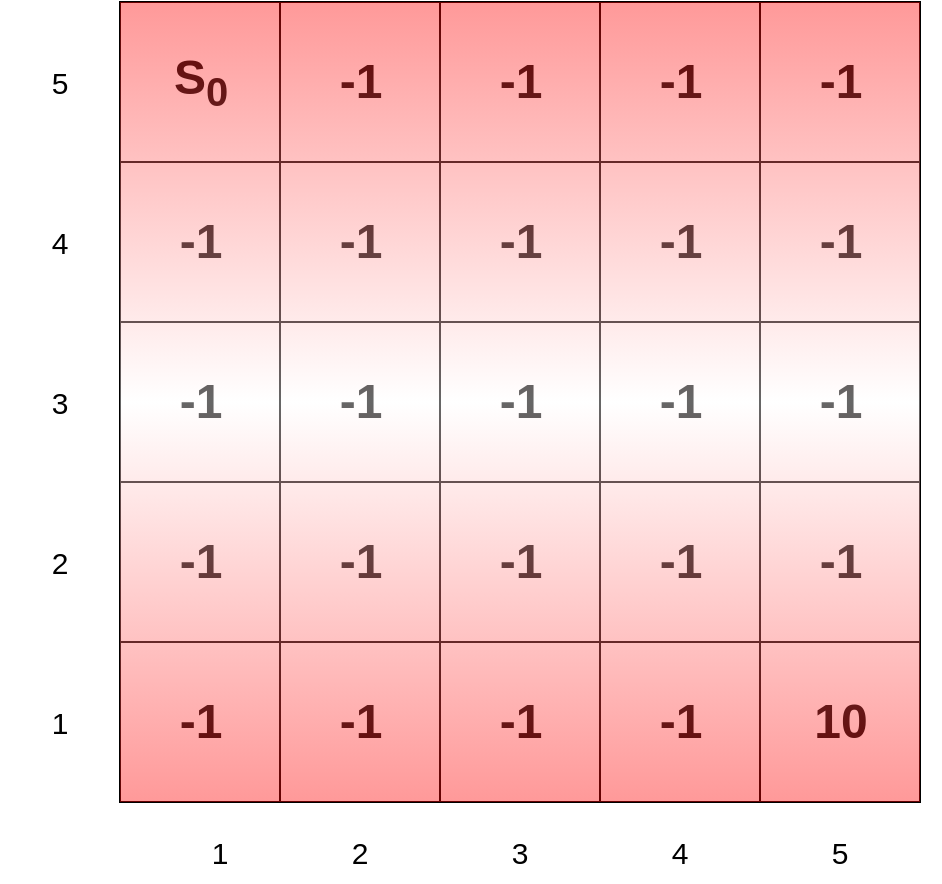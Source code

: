 <mxfile version="17.4.0" type="device"><diagram id="5wBdGJ2ysbwKB-7v7TTx" name="Page-1"><mxGraphModel dx="1237" dy="641" grid="1" gridSize="10" guides="1" tooltips="1" connect="1" arrows="1" fold="1" page="1" pageScale="1" pageWidth="1100" pageHeight="850" math="0" shadow="0"><root><mxCell id="0"/><mxCell id="1" parent="0"/><mxCell id="qGLIQyCbfts0gsak0MRq-1" value="" style="whiteSpace=wrap;html=1;aspect=fixed;" vertex="1" parent="1"><mxGeometry x="240" y="320" width="80" height="80" as="geometry"/></mxCell><mxCell id="qGLIQyCbfts0gsak0MRq-2" value="" style="whiteSpace=wrap;html=1;aspect=fixed;" vertex="1" parent="1"><mxGeometry x="320" y="320" width="80" height="80" as="geometry"/></mxCell><mxCell id="qGLIQyCbfts0gsak0MRq-4" value="" style="whiteSpace=wrap;html=1;aspect=fixed;" vertex="1" parent="1"><mxGeometry x="400" y="320" width="80" height="80" as="geometry"/></mxCell><mxCell id="qGLIQyCbfts0gsak0MRq-5" value="" style="whiteSpace=wrap;html=1;aspect=fixed;" vertex="1" parent="1"><mxGeometry x="480" y="320" width="80" height="80" as="geometry"/></mxCell><mxCell id="qGLIQyCbfts0gsak0MRq-6" value="" style="whiteSpace=wrap;html=1;aspect=fixed;" vertex="1" parent="1"><mxGeometry x="560" y="320" width="80" height="80" as="geometry"/></mxCell><mxCell id="qGLIQyCbfts0gsak0MRq-7" value="S&lt;sub&gt;0&lt;/sub&gt;" style="text;strokeColor=none;fillColor=none;html=1;fontSize=24;fontStyle=1;verticalAlign=middle;align=center;" vertex="1" parent="1"><mxGeometry x="230" y="340" width="100" height="40" as="geometry"/></mxCell><mxCell id="qGLIQyCbfts0gsak0MRq-9" value="-1" style="text;strokeColor=none;fillColor=none;html=1;fontSize=24;fontStyle=1;verticalAlign=middle;align=center;" vertex="1" parent="1"><mxGeometry x="310" y="340" width="100" height="40" as="geometry"/></mxCell><mxCell id="qGLIQyCbfts0gsak0MRq-10" value="-1" style="text;strokeColor=none;fillColor=none;html=1;fontSize=24;fontStyle=1;verticalAlign=middle;align=center;" vertex="1" parent="1"><mxGeometry x="550" y="340" width="100" height="40" as="geometry"/></mxCell><mxCell id="qGLIQyCbfts0gsak0MRq-11" value="-1" style="text;strokeColor=none;fillColor=none;html=1;fontSize=24;fontStyle=1;verticalAlign=middle;align=center;" vertex="1" parent="1"><mxGeometry x="470" y="340" width="100" height="40" as="geometry"/></mxCell><mxCell id="qGLIQyCbfts0gsak0MRq-12" value="-1" style="text;strokeColor=none;fillColor=none;html=1;fontSize=24;fontStyle=1;verticalAlign=middle;align=center;" vertex="1" parent="1"><mxGeometry x="390" y="340" width="100" height="40" as="geometry"/></mxCell><mxCell id="qGLIQyCbfts0gsak0MRq-22" value="" style="whiteSpace=wrap;html=1;aspect=fixed;" vertex="1" parent="1"><mxGeometry x="240" y="400" width="80" height="80" as="geometry"/></mxCell><mxCell id="qGLIQyCbfts0gsak0MRq-23" value="" style="whiteSpace=wrap;html=1;aspect=fixed;" vertex="1" parent="1"><mxGeometry x="320" y="400" width="80" height="80" as="geometry"/></mxCell><mxCell id="qGLIQyCbfts0gsak0MRq-24" value="" style="whiteSpace=wrap;html=1;aspect=fixed;" vertex="1" parent="1"><mxGeometry x="400" y="400" width="80" height="80" as="geometry"/></mxCell><mxCell id="qGLIQyCbfts0gsak0MRq-25" value="" style="whiteSpace=wrap;html=1;aspect=fixed;" vertex="1" parent="1"><mxGeometry x="480" y="400" width="80" height="80" as="geometry"/></mxCell><mxCell id="qGLIQyCbfts0gsak0MRq-26" value="" style="whiteSpace=wrap;html=1;aspect=fixed;" vertex="1" parent="1"><mxGeometry x="560" y="400" width="80" height="80" as="geometry"/></mxCell><mxCell id="qGLIQyCbfts0gsak0MRq-27" value="-1" style="text;strokeColor=none;fillColor=none;html=1;fontSize=24;fontStyle=1;verticalAlign=middle;align=center;" vertex="1" parent="1"><mxGeometry x="230" y="420" width="100" height="40" as="geometry"/></mxCell><mxCell id="qGLIQyCbfts0gsak0MRq-28" value="-1" style="text;strokeColor=none;fillColor=none;html=1;fontSize=24;fontStyle=1;verticalAlign=middle;align=center;" vertex="1" parent="1"><mxGeometry x="310" y="420" width="100" height="40" as="geometry"/></mxCell><mxCell id="qGLIQyCbfts0gsak0MRq-29" value="-1" style="text;strokeColor=none;fillColor=none;html=1;fontSize=24;fontStyle=1;verticalAlign=middle;align=center;" vertex="1" parent="1"><mxGeometry x="550" y="420" width="100" height="40" as="geometry"/></mxCell><mxCell id="qGLIQyCbfts0gsak0MRq-30" value="-1" style="text;strokeColor=none;fillColor=none;html=1;fontSize=24;fontStyle=1;verticalAlign=middle;align=center;" vertex="1" parent="1"><mxGeometry x="470" y="420" width="100" height="40" as="geometry"/></mxCell><mxCell id="qGLIQyCbfts0gsak0MRq-31" value="-1" style="text;strokeColor=none;fillColor=none;html=1;fontSize=24;fontStyle=1;verticalAlign=middle;align=center;" vertex="1" parent="1"><mxGeometry x="390" y="420" width="100" height="40" as="geometry"/></mxCell><mxCell id="qGLIQyCbfts0gsak0MRq-32" value="" style="whiteSpace=wrap;html=1;aspect=fixed;" vertex="1" parent="1"><mxGeometry x="240" y="480" width="80" height="80" as="geometry"/></mxCell><mxCell id="qGLIQyCbfts0gsak0MRq-33" value="" style="whiteSpace=wrap;html=1;aspect=fixed;" vertex="1" parent="1"><mxGeometry x="320" y="480" width="80" height="80" as="geometry"/></mxCell><mxCell id="qGLIQyCbfts0gsak0MRq-34" value="" style="whiteSpace=wrap;html=1;aspect=fixed;" vertex="1" parent="1"><mxGeometry x="400" y="480" width="80" height="80" as="geometry"/></mxCell><mxCell id="qGLIQyCbfts0gsak0MRq-35" value="" style="whiteSpace=wrap;html=1;aspect=fixed;" vertex="1" parent="1"><mxGeometry x="480" y="480" width="80" height="80" as="geometry"/></mxCell><mxCell id="qGLIQyCbfts0gsak0MRq-36" value="" style="whiteSpace=wrap;html=1;aspect=fixed;" vertex="1" parent="1"><mxGeometry x="560" y="480" width="80" height="80" as="geometry"/></mxCell><mxCell id="qGLIQyCbfts0gsak0MRq-37" value="-1" style="text;strokeColor=none;fillColor=none;html=1;fontSize=24;fontStyle=1;verticalAlign=middle;align=center;" vertex="1" parent="1"><mxGeometry x="230" y="500" width="100" height="40" as="geometry"/></mxCell><mxCell id="qGLIQyCbfts0gsak0MRq-38" value="-1" style="text;strokeColor=none;fillColor=none;html=1;fontSize=24;fontStyle=1;verticalAlign=middle;align=center;" vertex="1" parent="1"><mxGeometry x="310" y="500" width="100" height="40" as="geometry"/></mxCell><mxCell id="qGLIQyCbfts0gsak0MRq-39" value="-1" style="text;strokeColor=none;fillColor=none;html=1;fontSize=24;fontStyle=1;verticalAlign=middle;align=center;" vertex="1" parent="1"><mxGeometry x="550" y="500" width="100" height="40" as="geometry"/></mxCell><mxCell id="qGLIQyCbfts0gsak0MRq-40" value="-1" style="text;strokeColor=none;fillColor=none;html=1;fontSize=24;fontStyle=1;verticalAlign=middle;align=center;" vertex="1" parent="1"><mxGeometry x="470" y="500" width="100" height="40" as="geometry"/></mxCell><mxCell id="qGLIQyCbfts0gsak0MRq-41" value="-1" style="text;strokeColor=none;fillColor=none;html=1;fontSize=24;fontStyle=1;verticalAlign=middle;align=center;" vertex="1" parent="1"><mxGeometry x="390" y="500" width="100" height="40" as="geometry"/></mxCell><mxCell id="qGLIQyCbfts0gsak0MRq-42" value="" style="whiteSpace=wrap;html=1;aspect=fixed;" vertex="1" parent="1"><mxGeometry x="240" y="560" width="80" height="80" as="geometry"/></mxCell><mxCell id="qGLIQyCbfts0gsak0MRq-43" value="" style="whiteSpace=wrap;html=1;aspect=fixed;" vertex="1" parent="1"><mxGeometry x="320" y="560" width="80" height="80" as="geometry"/></mxCell><mxCell id="qGLIQyCbfts0gsak0MRq-44" value="" style="whiteSpace=wrap;html=1;aspect=fixed;" vertex="1" parent="1"><mxGeometry x="400" y="560" width="80" height="80" as="geometry"/></mxCell><mxCell id="qGLIQyCbfts0gsak0MRq-45" value="" style="whiteSpace=wrap;html=1;aspect=fixed;" vertex="1" parent="1"><mxGeometry x="480" y="560" width="80" height="80" as="geometry"/></mxCell><mxCell id="qGLIQyCbfts0gsak0MRq-46" value="" style="whiteSpace=wrap;html=1;aspect=fixed;" vertex="1" parent="1"><mxGeometry x="560" y="560" width="80" height="80" as="geometry"/></mxCell><mxCell id="qGLIQyCbfts0gsak0MRq-47" value="-1" style="text;strokeColor=none;fillColor=none;html=1;fontSize=24;fontStyle=1;verticalAlign=middle;align=center;" vertex="1" parent="1"><mxGeometry x="230" y="580" width="100" height="40" as="geometry"/></mxCell><mxCell id="qGLIQyCbfts0gsak0MRq-48" value="-1" style="text;strokeColor=none;fillColor=none;html=1;fontSize=24;fontStyle=1;verticalAlign=middle;align=center;" vertex="1" parent="1"><mxGeometry x="310" y="580" width="100" height="40" as="geometry"/></mxCell><mxCell id="qGLIQyCbfts0gsak0MRq-49" value="-1" style="text;strokeColor=none;fillColor=none;html=1;fontSize=24;fontStyle=1;verticalAlign=middle;align=center;" vertex="1" parent="1"><mxGeometry x="550" y="580" width="100" height="40" as="geometry"/></mxCell><mxCell id="qGLIQyCbfts0gsak0MRq-50" value="-1" style="text;strokeColor=none;fillColor=none;html=1;fontSize=24;fontStyle=1;verticalAlign=middle;align=center;" vertex="1" parent="1"><mxGeometry x="470" y="580" width="100" height="40" as="geometry"/></mxCell><mxCell id="qGLIQyCbfts0gsak0MRq-51" value="-1" style="text;strokeColor=none;fillColor=none;html=1;fontSize=24;fontStyle=1;verticalAlign=middle;align=center;" vertex="1" parent="1"><mxGeometry x="390" y="580" width="100" height="40" as="geometry"/></mxCell><mxCell id="qGLIQyCbfts0gsak0MRq-52" value="" style="whiteSpace=wrap;html=1;aspect=fixed;" vertex="1" parent="1"><mxGeometry x="240" y="640" width="80" height="80" as="geometry"/></mxCell><mxCell id="qGLIQyCbfts0gsak0MRq-53" value="" style="whiteSpace=wrap;html=1;aspect=fixed;" vertex="1" parent="1"><mxGeometry x="320" y="640" width="80" height="80" as="geometry"/></mxCell><mxCell id="qGLIQyCbfts0gsak0MRq-54" value="" style="whiteSpace=wrap;html=1;aspect=fixed;" vertex="1" parent="1"><mxGeometry x="400" y="640" width="80" height="80" as="geometry"/></mxCell><mxCell id="qGLIQyCbfts0gsak0MRq-55" value="" style="whiteSpace=wrap;html=1;aspect=fixed;" vertex="1" parent="1"><mxGeometry x="480" y="640" width="80" height="80" as="geometry"/></mxCell><mxCell id="qGLIQyCbfts0gsak0MRq-56" value="" style="whiteSpace=wrap;html=1;aspect=fixed;" vertex="1" parent="1"><mxGeometry x="560" y="640" width="80" height="80" as="geometry"/></mxCell><mxCell id="qGLIQyCbfts0gsak0MRq-57" value="-1" style="text;strokeColor=none;fillColor=none;html=1;fontSize=24;fontStyle=1;verticalAlign=middle;align=center;" vertex="1" parent="1"><mxGeometry x="230" y="660" width="100" height="40" as="geometry"/></mxCell><mxCell id="qGLIQyCbfts0gsak0MRq-58" value="-1" style="text;strokeColor=none;fillColor=none;html=1;fontSize=24;fontStyle=1;verticalAlign=middle;align=center;" vertex="1" parent="1"><mxGeometry x="310" y="660" width="100" height="40" as="geometry"/></mxCell><mxCell id="qGLIQyCbfts0gsak0MRq-59" value="10" style="text;strokeColor=none;fillColor=none;html=1;fontSize=24;fontStyle=1;verticalAlign=middle;align=center;" vertex="1" parent="1"><mxGeometry x="550" y="660" width="100" height="40" as="geometry"/></mxCell><mxCell id="qGLIQyCbfts0gsak0MRq-60" value="-1" style="text;strokeColor=none;fillColor=none;html=1;fontSize=24;fontStyle=1;verticalAlign=middle;align=center;" vertex="1" parent="1"><mxGeometry x="470" y="660" width="100" height="40" as="geometry"/></mxCell><mxCell id="qGLIQyCbfts0gsak0MRq-61" value="-1" style="text;strokeColor=none;fillColor=none;html=1;fontSize=24;fontStyle=1;verticalAlign=middle;align=center;" vertex="1" parent="1"><mxGeometry x="390" y="660" width="100" height="40" as="geometry"/></mxCell><mxCell id="qGLIQyCbfts0gsak0MRq-62" value="2" style="text;html=1;strokeColor=none;fillColor=none;align=center;verticalAlign=middle;whiteSpace=wrap;rounded=0;fontSize=15;" vertex="1" parent="1"><mxGeometry x="330" y="730" width="60" height="30" as="geometry"/></mxCell><mxCell id="qGLIQyCbfts0gsak0MRq-64" value="1" style="text;html=1;strokeColor=none;fillColor=none;align=center;verticalAlign=middle;whiteSpace=wrap;rounded=0;fontSize=15;" vertex="1" parent="1"><mxGeometry x="260" y="730" width="60" height="30" as="geometry"/></mxCell><mxCell id="qGLIQyCbfts0gsak0MRq-65" value="5" style="text;html=1;strokeColor=none;fillColor=none;align=center;verticalAlign=middle;whiteSpace=wrap;rounded=0;fontSize=15;" vertex="1" parent="1"><mxGeometry x="570" y="730" width="60" height="30" as="geometry"/></mxCell><mxCell id="qGLIQyCbfts0gsak0MRq-66" value="4" style="text;html=1;strokeColor=none;fillColor=none;align=center;verticalAlign=middle;whiteSpace=wrap;rounded=0;fontSize=15;" vertex="1" parent="1"><mxGeometry x="490" y="730" width="60" height="30" as="geometry"/></mxCell><mxCell id="qGLIQyCbfts0gsak0MRq-67" value="3" style="text;html=1;strokeColor=none;fillColor=none;align=center;verticalAlign=middle;whiteSpace=wrap;rounded=0;fontSize=15;" vertex="1" parent="1"><mxGeometry x="410" y="730" width="60" height="30" as="geometry"/></mxCell><mxCell id="qGLIQyCbfts0gsak0MRq-68" value="3" style="text;html=1;strokeColor=none;fillColor=none;align=center;verticalAlign=middle;whiteSpace=wrap;rounded=0;fontSize=15;" vertex="1" parent="1"><mxGeometry x="180" y="505" width="60" height="30" as="geometry"/></mxCell><mxCell id="qGLIQyCbfts0gsak0MRq-69" value="2" style="text;html=1;strokeColor=none;fillColor=none;align=center;verticalAlign=middle;whiteSpace=wrap;rounded=0;fontSize=15;" vertex="1" parent="1"><mxGeometry x="180" y="585" width="60" height="30" as="geometry"/></mxCell><mxCell id="qGLIQyCbfts0gsak0MRq-70" value="1" style="text;html=1;strokeColor=none;fillColor=none;align=center;verticalAlign=middle;whiteSpace=wrap;rounded=0;fontSize=15;" vertex="1" parent="1"><mxGeometry x="180" y="665" width="60" height="30" as="geometry"/></mxCell><mxCell id="qGLIQyCbfts0gsak0MRq-71" value="5" style="text;html=1;strokeColor=none;fillColor=none;align=center;verticalAlign=middle;whiteSpace=wrap;rounded=0;fontSize=15;" vertex="1" parent="1"><mxGeometry x="180" y="345" width="60" height="30" as="geometry"/></mxCell><mxCell id="qGLIQyCbfts0gsak0MRq-72" value="4" style="text;html=1;strokeColor=none;fillColor=none;align=center;verticalAlign=middle;whiteSpace=wrap;rounded=0;fontSize=15;" vertex="1" parent="1"><mxGeometry x="180" y="425" width="60" height="30" as="geometry"/></mxCell><mxCell id="qGLIQyCbfts0gsak0MRq-74" value="" style="rounded=0;whiteSpace=wrap;html=1;fontSize=15;strokeWidth=3;textOpacity=10;shadow=0;gradientColor=#FF0000;gradientDirection=north;strokeColor=none;fillColor=#FFFFFF;opacity=40;" vertex="1" parent="1"><mxGeometry x="240" y="320" width="400" height="200" as="geometry"/></mxCell><mxCell id="qGLIQyCbfts0gsak0MRq-75" value="" style="rounded=0;whiteSpace=wrap;html=1;fontSize=15;strokeWidth=3;textOpacity=10;opacity=40;shadow=0;gradientColor=#FF0000;gradientDirection=south;strokeColor=none;" vertex="1" parent="1"><mxGeometry x="240" y="520" width="400" height="200" as="geometry"/></mxCell></root></mxGraphModel></diagram></mxfile>